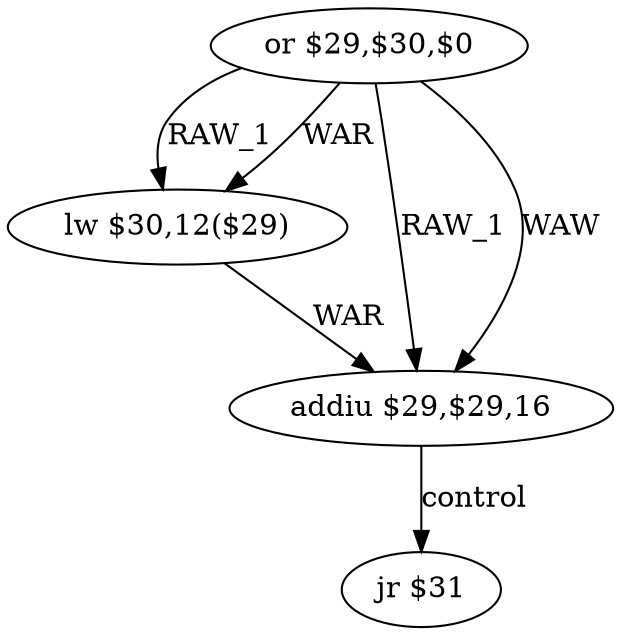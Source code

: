 digraph G1 {
node [shape = ellipse];
i0 [label = "or $29,$30,$0"] ;
i0 ->  i1 [label= "RAW_1"];
i0 ->  i1 [label= "WAR"];
i0 ->  i2 [label= "RAW_1"];
i0 ->  i2 [label= "WAW"];
i1 [label = "lw $30,12($29)"] ;
i1 ->  i2 [label= "WAR"];
i2 [label = "addiu $29,$29,16"] ;
i2 ->  i3 [label= "control"];
i3 [label = "jr $31"] ;
}
